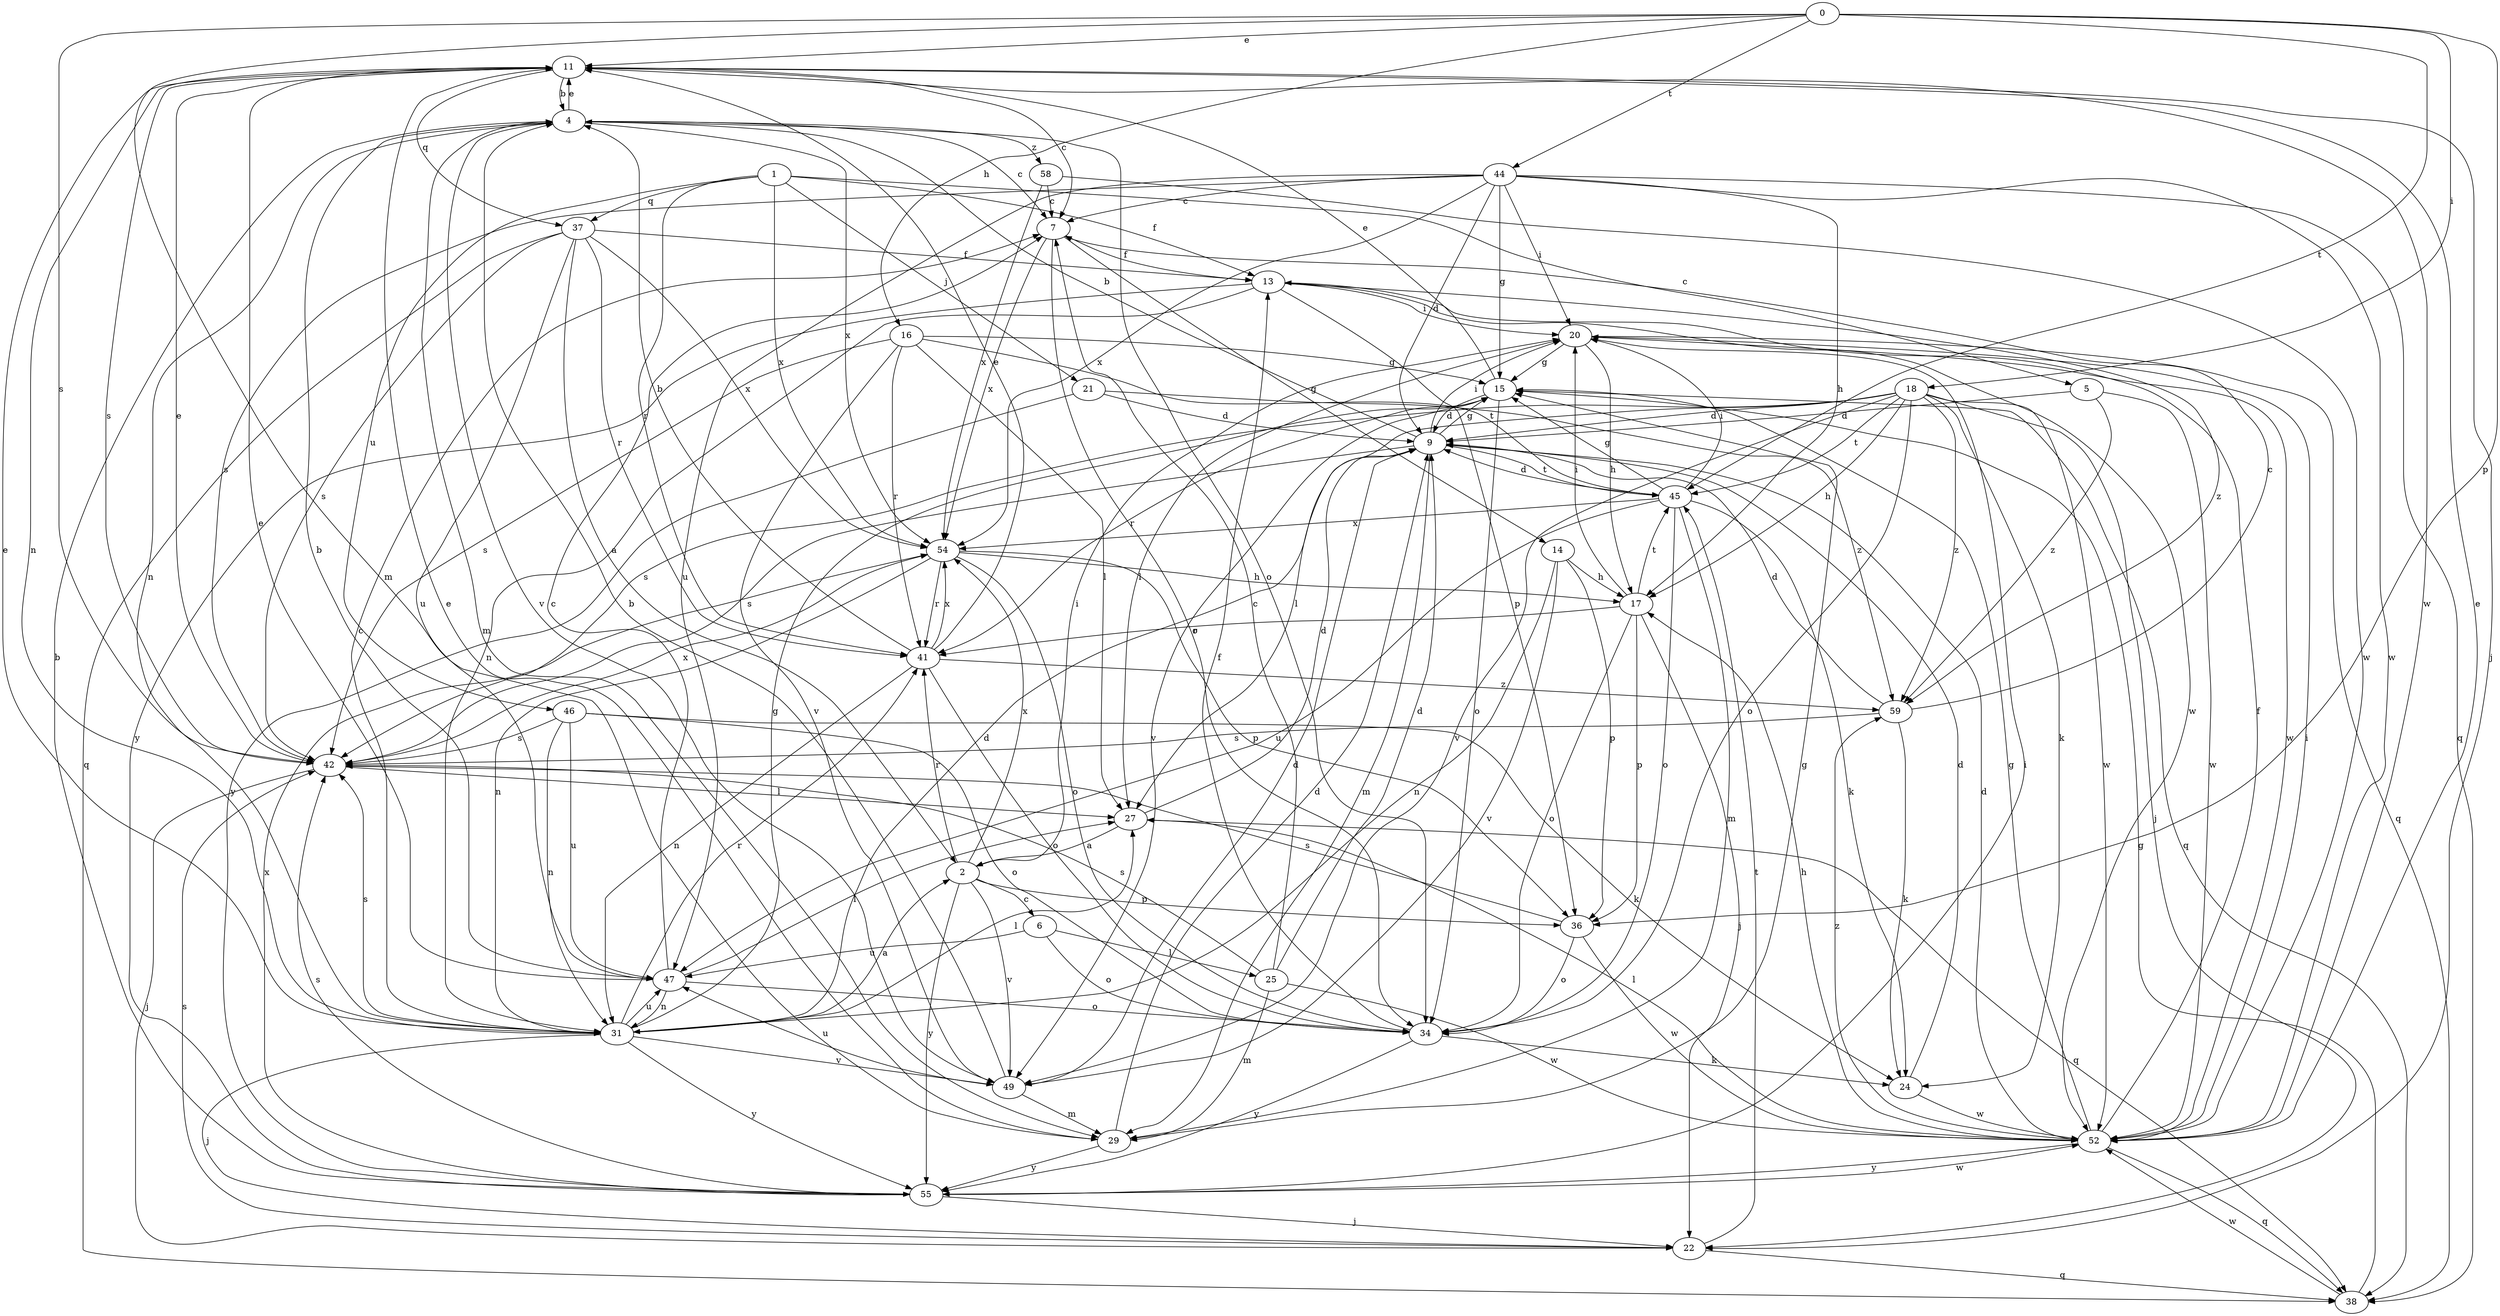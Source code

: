 strict digraph  {
0;
1;
2;
4;
5;
6;
7;
9;
11;
13;
14;
15;
16;
17;
18;
20;
21;
22;
24;
25;
27;
29;
31;
34;
36;
37;
38;
41;
42;
44;
45;
46;
47;
49;
52;
54;
55;
58;
59;
0 -> 11  [label=e];
0 -> 16  [label=h];
0 -> 18  [label=i];
0 -> 29  [label=m];
0 -> 36  [label=p];
0 -> 42  [label=s];
0 -> 44  [label=t];
0 -> 45  [label=t];
1 -> 5  [label=c];
1 -> 13  [label=f];
1 -> 21  [label=j];
1 -> 37  [label=q];
1 -> 41  [label=r];
1 -> 46  [label=u];
1 -> 54  [label=x];
2 -> 6  [label=c];
2 -> 20  [label=i];
2 -> 36  [label=p];
2 -> 41  [label=r];
2 -> 49  [label=v];
2 -> 54  [label=x];
2 -> 55  [label=y];
4 -> 7  [label=c];
4 -> 11  [label=e];
4 -> 29  [label=m];
4 -> 31  [label=n];
4 -> 34  [label=o];
4 -> 49  [label=v];
4 -> 54  [label=x];
4 -> 58  [label=z];
5 -> 9  [label=d];
5 -> 52  [label=w];
5 -> 59  [label=z];
6 -> 25  [label=l];
6 -> 34  [label=o];
6 -> 47  [label=u];
7 -> 13  [label=f];
7 -> 14  [label=g];
7 -> 34  [label=o];
7 -> 54  [label=x];
9 -> 4  [label=b];
9 -> 15  [label=g];
9 -> 20  [label=i];
9 -> 29  [label=m];
9 -> 42  [label=s];
9 -> 45  [label=t];
11 -> 4  [label=b];
11 -> 7  [label=c];
11 -> 22  [label=j];
11 -> 31  [label=n];
11 -> 37  [label=q];
11 -> 42  [label=s];
11 -> 52  [label=w];
13 -> 20  [label=i];
13 -> 31  [label=n];
13 -> 36  [label=p];
13 -> 52  [label=w];
13 -> 55  [label=y];
13 -> 59  [label=z];
14 -> 17  [label=h];
14 -> 31  [label=n];
14 -> 36  [label=p];
14 -> 49  [label=v];
15 -> 9  [label=d];
15 -> 11  [label=e];
15 -> 34  [label=o];
15 -> 38  [label=q];
15 -> 41  [label=r];
15 -> 49  [label=v];
16 -> 15  [label=g];
16 -> 27  [label=l];
16 -> 41  [label=r];
16 -> 42  [label=s];
16 -> 45  [label=t];
16 -> 49  [label=v];
17 -> 20  [label=i];
17 -> 22  [label=j];
17 -> 34  [label=o];
17 -> 36  [label=p];
17 -> 41  [label=r];
17 -> 45  [label=t];
18 -> 9  [label=d];
18 -> 17  [label=h];
18 -> 22  [label=j];
18 -> 24  [label=k];
18 -> 27  [label=l];
18 -> 34  [label=o];
18 -> 42  [label=s];
18 -> 45  [label=t];
18 -> 49  [label=v];
18 -> 52  [label=w];
18 -> 59  [label=z];
20 -> 15  [label=g];
20 -> 17  [label=h];
20 -> 27  [label=l];
20 -> 38  [label=q];
20 -> 52  [label=w];
21 -> 9  [label=d];
21 -> 55  [label=y];
21 -> 59  [label=z];
22 -> 38  [label=q];
22 -> 42  [label=s];
22 -> 45  [label=t];
24 -> 9  [label=d];
24 -> 52  [label=w];
25 -> 7  [label=c];
25 -> 9  [label=d];
25 -> 29  [label=m];
25 -> 42  [label=s];
25 -> 52  [label=w];
27 -> 2  [label=a];
27 -> 9  [label=d];
27 -> 38  [label=q];
29 -> 9  [label=d];
29 -> 11  [label=e];
29 -> 15  [label=g];
29 -> 55  [label=y];
31 -> 2  [label=a];
31 -> 7  [label=c];
31 -> 9  [label=d];
31 -> 11  [label=e];
31 -> 15  [label=g];
31 -> 22  [label=j];
31 -> 27  [label=l];
31 -> 41  [label=r];
31 -> 42  [label=s];
31 -> 47  [label=u];
31 -> 49  [label=v];
31 -> 55  [label=y];
34 -> 13  [label=f];
34 -> 24  [label=k];
34 -> 55  [label=y];
36 -> 34  [label=o];
36 -> 42  [label=s];
36 -> 52  [label=w];
37 -> 2  [label=a];
37 -> 13  [label=f];
37 -> 38  [label=q];
37 -> 41  [label=r];
37 -> 42  [label=s];
37 -> 47  [label=u];
37 -> 54  [label=x];
38 -> 15  [label=g];
38 -> 52  [label=w];
41 -> 4  [label=b];
41 -> 11  [label=e];
41 -> 31  [label=n];
41 -> 34  [label=o];
41 -> 54  [label=x];
41 -> 59  [label=z];
42 -> 11  [label=e];
42 -> 22  [label=j];
42 -> 27  [label=l];
42 -> 54  [label=x];
44 -> 7  [label=c];
44 -> 9  [label=d];
44 -> 15  [label=g];
44 -> 17  [label=h];
44 -> 20  [label=i];
44 -> 38  [label=q];
44 -> 42  [label=s];
44 -> 47  [label=u];
44 -> 52  [label=w];
44 -> 54  [label=x];
45 -> 9  [label=d];
45 -> 15  [label=g];
45 -> 20  [label=i];
45 -> 24  [label=k];
45 -> 29  [label=m];
45 -> 34  [label=o];
45 -> 47  [label=u];
45 -> 54  [label=x];
46 -> 24  [label=k];
46 -> 31  [label=n];
46 -> 34  [label=o];
46 -> 42  [label=s];
46 -> 47  [label=u];
47 -> 4  [label=b];
47 -> 7  [label=c];
47 -> 11  [label=e];
47 -> 27  [label=l];
47 -> 31  [label=n];
47 -> 34  [label=o];
49 -> 4  [label=b];
49 -> 9  [label=d];
49 -> 29  [label=m];
49 -> 47  [label=u];
52 -> 9  [label=d];
52 -> 11  [label=e];
52 -> 13  [label=f];
52 -> 15  [label=g];
52 -> 17  [label=h];
52 -> 20  [label=i];
52 -> 27  [label=l];
52 -> 38  [label=q];
52 -> 55  [label=y];
52 -> 59  [label=z];
54 -> 17  [label=h];
54 -> 31  [label=n];
54 -> 34  [label=o];
54 -> 36  [label=p];
54 -> 41  [label=r];
55 -> 4  [label=b];
55 -> 20  [label=i];
55 -> 22  [label=j];
55 -> 42  [label=s];
55 -> 52  [label=w];
55 -> 54  [label=x];
58 -> 7  [label=c];
58 -> 52  [label=w];
58 -> 54  [label=x];
59 -> 7  [label=c];
59 -> 9  [label=d];
59 -> 24  [label=k];
59 -> 42  [label=s];
}
